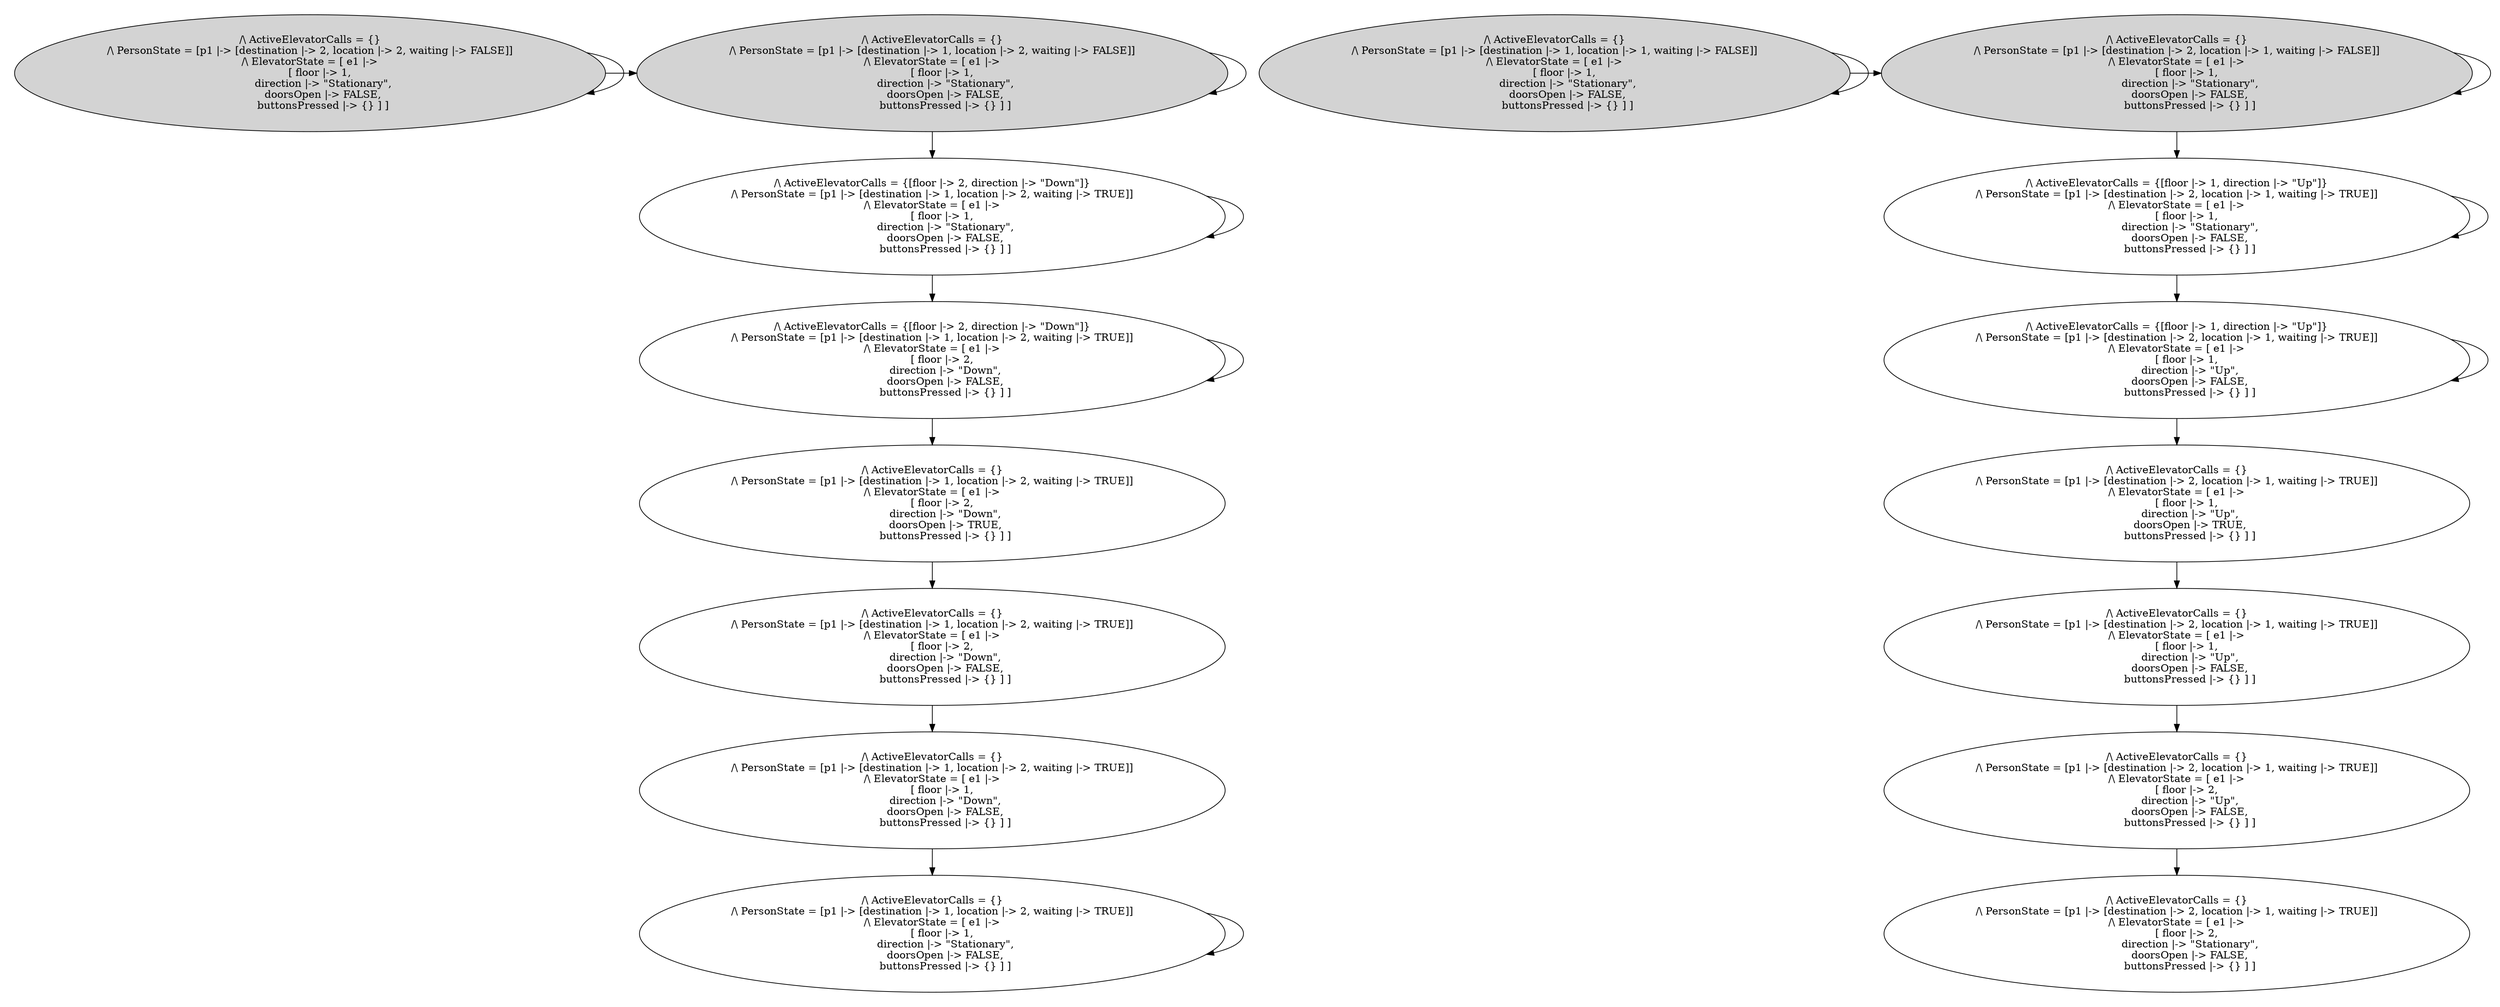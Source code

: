 strict digraph DiskGraph {
nodesep=0.35;
subgraph cluster_graph {
color="white";
7118779229109064844 [label="/\\ ActiveElevatorCalls = {}\n/\\ PersonState = [p1 |-> [destination |-> 1, location |-> 1, waiting |-> FALSE]]\n/\\ ElevatorState = [ e1 |->\n      [ floor |-> 1,\n        direction |-> \"Stationary\",\n        doorsOpen |-> FALSE,\n        buttonsPressed |-> {} ] ]",style = filled]
-6245943677582212882 [label="/\\ ActiveElevatorCalls = {}\n/\\ PersonState = [p1 |-> [destination |-> 1, location |-> 2, waiting |-> FALSE]]\n/\\ ElevatorState = [ e1 |->\n      [ floor |-> 1,\n        direction |-> \"Stationary\",\n        doorsOpen |-> FALSE,\n        buttonsPressed |-> {} ] ]",style = filled]
-2017238144270453293 [label="/\\ ActiveElevatorCalls = {}\n/\\ PersonState = [p1 |-> [destination |-> 2, location |-> 1, waiting |-> FALSE]]\n/\\ ElevatorState = [ e1 |->\n      [ floor |-> 1,\n        direction |-> \"Stationary\",\n        doorsOpen |-> FALSE,\n        buttonsPressed |-> {} ] ]",style = filled]
3430155448169275825 [label="/\\ ActiveElevatorCalls = {}\n/\\ PersonState = [p1 |-> [destination |-> 2, location |-> 2, waiting |-> FALSE]]\n/\\ ElevatorState = [ e1 |->\n      [ floor |-> 1,\n        direction |-> \"Stationary\",\n        doorsOpen |-> FALSE,\n        buttonsPressed |-> {} ] ]",style = filled]
7118779229109064844 -> -2017238144270453293 [label="",color="black",fontcolor="black"];
7118779229109064844 -> 7118779229109064844 [label="",color="black",fontcolor="black"];
-6245943677582212882 -> -6245943677582212882 [label="",color="black",fontcolor="black"];
-6245943677582212882 -> 4503646414719279064 [label="",color="black",fontcolor="black"];
4503646414719279064 [label="/\\ ActiveElevatorCalls = {[floor |-> 2, direction |-> \"Down\"]}\n/\\ PersonState = [p1 |-> [destination |-> 1, location |-> 2, waiting |-> TRUE]]\n/\\ ElevatorState = [ e1 |->\n      [ floor |-> 1,\n        direction |-> \"Stationary\",\n        doorsOpen |-> FALSE,\n        buttonsPressed |-> {} ] ]"];
-6245943677582212882 -> -6245943677582212882 [label="",color="black",fontcolor="black"];
-2017238144270453293 -> -2017238144270453293 [label="",color="black",fontcolor="black"];
-2017238144270453293 -> -2673438555450363648 [label="",color="black",fontcolor="black"];
-2673438555450363648 [label="/\\ ActiveElevatorCalls = {[floor |-> 1, direction |-> \"Up\"]}\n/\\ PersonState = [p1 |-> [destination |-> 2, location |-> 1, waiting |-> TRUE]]\n/\\ ElevatorState = [ e1 |->\n      [ floor |-> 1,\n        direction |-> \"Stationary\",\n        doorsOpen |-> FALSE,\n        buttonsPressed |-> {} ] ]"];
-2017238144270453293 -> -2017238144270453293 [label="",color="black",fontcolor="black"];
3430155448169275825 -> -6245943677582212882 [label="",color="black",fontcolor="black"];
3430155448169275825 -> 3430155448169275825 [label="",color="black",fontcolor="black"];
4503646414719279064 -> 4503646414719279064 [label="",color="black",fontcolor="black"];
4503646414719279064 -> 7214796498672909857 [label="",color="black",fontcolor="black"];
7214796498672909857 [label="/\\ ActiveElevatorCalls = {[floor |-> 2, direction |-> \"Down\"]}\n/\\ PersonState = [p1 |-> [destination |-> 1, location |-> 2, waiting |-> TRUE]]\n/\\ ElevatorState = [ e1 |->\n      [ floor |-> 2,\n        direction |-> \"Down\",\n        doorsOpen |-> FALSE,\n        buttonsPressed |-> {} ] ]"];
-2673438555450363648 -> -2673438555450363648 [label="",color="black",fontcolor="black"];
-2673438555450363648 -> 4846163485562050840 [label="",color="black",fontcolor="black"];
4846163485562050840 [label="/\\ ActiveElevatorCalls = {[floor |-> 1, direction |-> \"Up\"]}\n/\\ PersonState = [p1 |-> [destination |-> 2, location |-> 1, waiting |-> TRUE]]\n/\\ ElevatorState = [ e1 |->\n      [ floor |-> 1,\n        direction |-> \"Up\",\n        doorsOpen |-> FALSE,\n        buttonsPressed |-> {} ] ]"];
7214796498672909857 -> -8563787826011954158 [label="",color="black",fontcolor="black"];
-8563787826011954158 [label="/\\ ActiveElevatorCalls = {}\n/\\ PersonState = [p1 |-> [destination |-> 1, location |-> 2, waiting |-> TRUE]]\n/\\ ElevatorState = [ e1 |->\n      [ floor |-> 2,\n        direction |-> \"Down\",\n        doorsOpen |-> TRUE,\n        buttonsPressed |-> {} ] ]"];
7214796498672909857 -> 7214796498672909857 [label="",color="black",fontcolor="black"];
4846163485562050840 -> -2549719217094666526 [label="",color="black",fontcolor="black"];
-2549719217094666526 [label="/\\ ActiveElevatorCalls = {}\n/\\ PersonState = [p1 |-> [destination |-> 2, location |-> 1, waiting |-> TRUE]]\n/\\ ElevatorState = [ e1 |->\n      [ floor |-> 1,\n        direction |-> \"Up\",\n        doorsOpen |-> TRUE,\n        buttonsPressed |-> {} ] ]"];
4846163485562050840 -> 4846163485562050840 [label="",color="black",fontcolor="black"];
-8563787826011954158 -> 4248049940538515288 [label="",color="black",fontcolor="black"];
4248049940538515288 [label="/\\ ActiveElevatorCalls = {}\n/\\ PersonState = [p1 |-> [destination |-> 1, location |-> 2, waiting |-> TRUE]]\n/\\ ElevatorState = [ e1 |->\n      [ floor |-> 2,\n        direction |-> \"Down\",\n        doorsOpen |-> FALSE,\n        buttonsPressed |-> {} ] ]"];
-2549719217094666526 -> 8020586925008170408 [label="",color="black",fontcolor="black"];
8020586925008170408 [label="/\\ ActiveElevatorCalls = {}\n/\\ PersonState = [p1 |-> [destination |-> 2, location |-> 1, waiting |-> TRUE]]\n/\\ ElevatorState = [ e1 |->\n      [ floor |-> 1,\n        direction |-> \"Up\",\n        doorsOpen |-> FALSE,\n        buttonsPressed |-> {} ] ]"];
4248049940538515288 -> 330829636962778372 [label="",color="black",fontcolor="black"];
330829636962778372 [label="/\\ ActiveElevatorCalls = {}\n/\\ PersonState = [p1 |-> [destination |-> 1, location |-> 2, waiting |-> TRUE]]\n/\\ ElevatorState = [ e1 |->\n      [ floor |-> 1,\n        direction |-> \"Down\",\n        doorsOpen |-> FALSE,\n        buttonsPressed |-> {} ] ]"];
8020586925008170408 -> -2621144743097780883 [label="",color="black",fontcolor="black"];
-2621144743097780883 [label="/\\ ActiveElevatorCalls = {}\n/\\ PersonState = [p1 |-> [destination |-> 2, location |-> 1, waiting |-> TRUE]]\n/\\ ElevatorState = [ e1 |->\n      [ floor |-> 2,\n        direction |-> \"Up\",\n        doorsOpen |-> FALSE,\n        buttonsPressed |-> {} ] ]"];
330829636962778372 -> -1802568815474120339 [label="",color="black",fontcolor="black"];
-1802568815474120339 [label="/\\ ActiveElevatorCalls = {}\n/\\ PersonState = [p1 |-> [destination |-> 1, location |-> 2, waiting |-> TRUE]]\n/\\ ElevatorState = [ e1 |->\n      [ floor |-> 1,\n        direction |-> \"Stationary\",\n        doorsOpen |-> FALSE,\n        buttonsPressed |-> {} ] ]"];
-2621144743097780883 -> -4724383712417831063 [label="",color="black",fontcolor="black"];
-4724383712417831063 [label="/\\ ActiveElevatorCalls = {}\n/\\ PersonState = [p1 |-> [destination |-> 2, location |-> 1, waiting |-> TRUE]]\n/\\ ElevatorState = [ e1 |->\n      [ floor |-> 2,\n        direction |-> \"Stationary\",\n        doorsOpen |-> FALSE,\n        buttonsPressed |-> {} ] ]"];
-1802568815474120339 -> -1802568815474120339 [label="",color="black",fontcolor="black"];
{rank = same; 7118779229109064844;-6245943677582212882;-2017238144270453293;3430155448169275825;}
{rank = same; -2673438555450363648;4503646414719279064;}
{rank = same; 7214796498672909857;4846163485562050840;}
{rank = same; -8563787826011954158;-2549719217094666526;}
{rank = same; 8020586925008170408;4248049940538515288;}
{rank = same; 330829636962778372;-2621144743097780883;}
{rank = same; -1802568815474120339;}
}
}